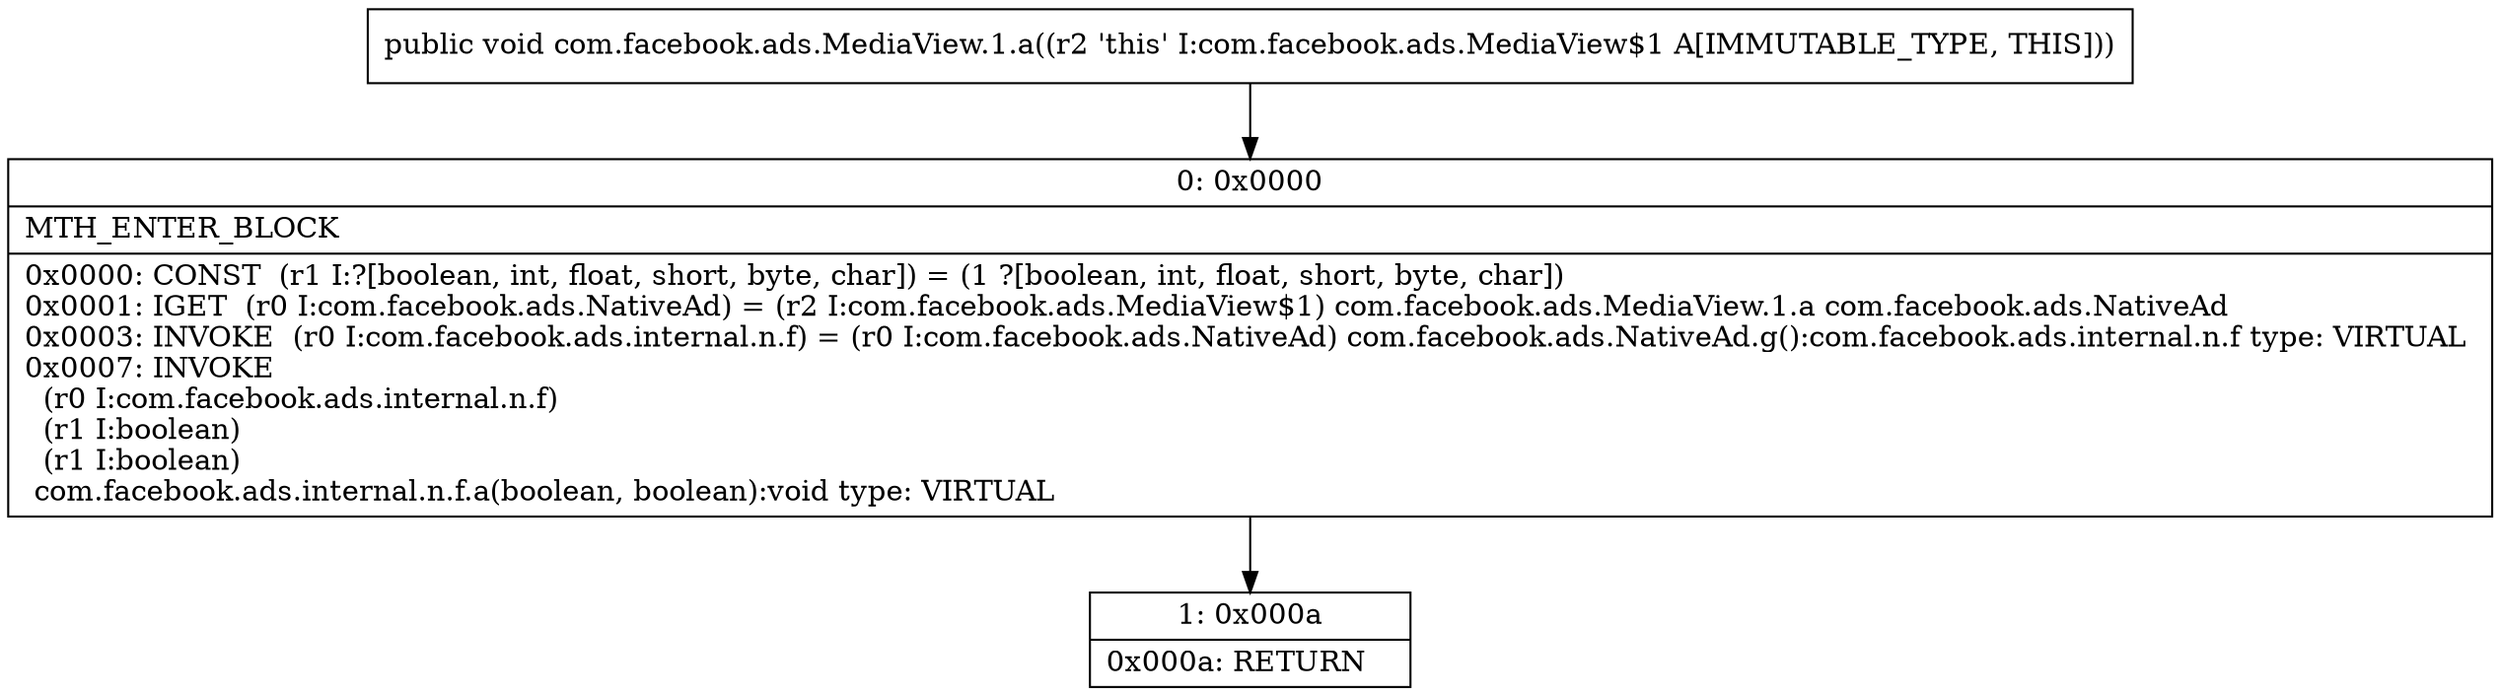 digraph "CFG forcom.facebook.ads.MediaView.1.a()V" {
Node_0 [shape=record,label="{0\:\ 0x0000|MTH_ENTER_BLOCK\l|0x0000: CONST  (r1 I:?[boolean, int, float, short, byte, char]) = (1 ?[boolean, int, float, short, byte, char]) \l0x0001: IGET  (r0 I:com.facebook.ads.NativeAd) = (r2 I:com.facebook.ads.MediaView$1) com.facebook.ads.MediaView.1.a com.facebook.ads.NativeAd \l0x0003: INVOKE  (r0 I:com.facebook.ads.internal.n.f) = (r0 I:com.facebook.ads.NativeAd) com.facebook.ads.NativeAd.g():com.facebook.ads.internal.n.f type: VIRTUAL \l0x0007: INVOKE  \l  (r0 I:com.facebook.ads.internal.n.f)\l  (r1 I:boolean)\l  (r1 I:boolean)\l com.facebook.ads.internal.n.f.a(boolean, boolean):void type: VIRTUAL \l}"];
Node_1 [shape=record,label="{1\:\ 0x000a|0x000a: RETURN   \l}"];
MethodNode[shape=record,label="{public void com.facebook.ads.MediaView.1.a((r2 'this' I:com.facebook.ads.MediaView$1 A[IMMUTABLE_TYPE, THIS])) }"];
MethodNode -> Node_0;
Node_0 -> Node_1;
}


